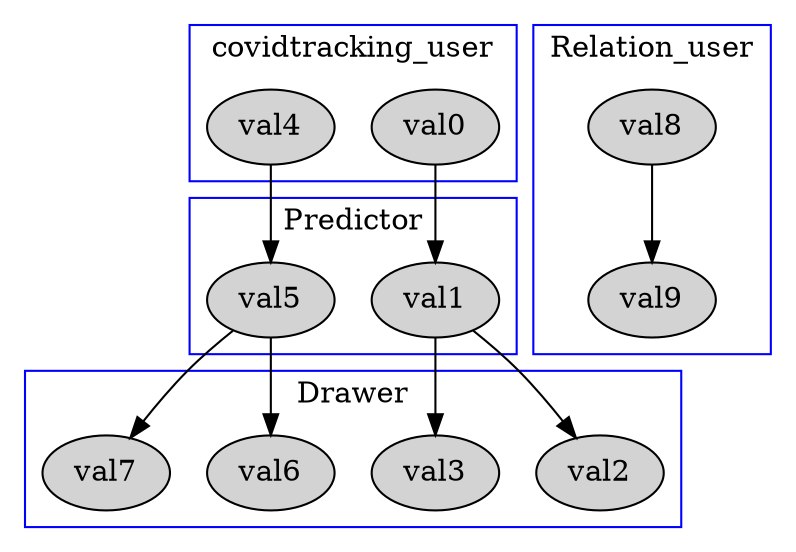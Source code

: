 digraph G {
subgraph clusterusr_0_4_ {
node [style=filled];
color=blue;
label=covidtracking_user;
val0;
val4;
}
subgraph clusterusr_1_5_ {
node [style=filled];
color=blue;
label=Predictor;
val1;
val5;
}
subgraph clusterusr_2_3_6_7_ {
node [style=filled];
color=blue;
label=Drawer;
val2;
val3;
val6;
val7;
}
subgraph clusterusr_8_9_ {
node [style=filled];
color=blue;
label=Relation_user;
val8;
val9;
}
val0 -> val1;
val1 -> val2;
val1 -> val3;
val4 -> val5;
val5 -> val6;
val5 -> val7;
val8 -> val9;
}
